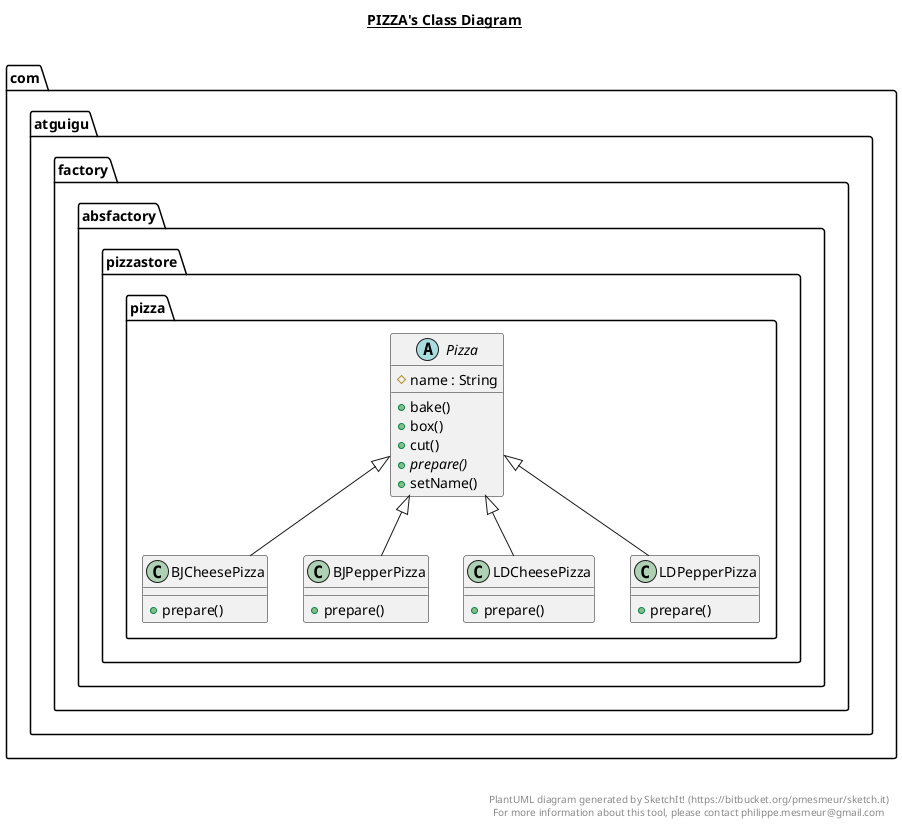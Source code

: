 @startuml

title __PIZZA's Class Diagram__\n

  namespace com.atguigu.factory.absfactory.pizzastore.pizza {
    class com.atguigu.factory.absfactory.pizzastore.pizza.BJCheesePizza {
        + prepare()
    }
  }
  

  namespace com.atguigu.factory.absfactory.pizzastore.pizza {
    class com.atguigu.factory.absfactory.pizzastore.pizza.BJPepperPizza {
        + prepare()
    }
  }
  

  namespace com.atguigu.factory.absfactory.pizzastore.pizza {
    class com.atguigu.factory.absfactory.pizzastore.pizza.LDCheesePizza {
        + prepare()
    }
  }
  

  namespace com.atguigu.factory.absfactory.pizzastore.pizza {
    class com.atguigu.factory.absfactory.pizzastore.pizza.LDPepperPizza {
        + prepare()
    }
  }
  

  namespace com.atguigu.factory.absfactory.pizzastore.pizza {
    abstract class com.atguigu.factory.absfactory.pizzastore.pizza.Pizza {
        # name : String
        + bake()
        + box()
        + cut()
        {abstract} + prepare()
        + setName()
    }
  }
  

  com.atguigu.factory.absfactory.pizzastore.pizza.BJCheesePizza -up-|> com.atguigu.factory.absfactory.pizzastore.pizza.Pizza
  com.atguigu.factory.absfactory.pizzastore.pizza.BJPepperPizza -up-|> com.atguigu.factory.absfactory.pizzastore.pizza.Pizza
  com.atguigu.factory.absfactory.pizzastore.pizza.LDCheesePizza -up-|> com.atguigu.factory.absfactory.pizzastore.pizza.Pizza
  com.atguigu.factory.absfactory.pizzastore.pizza.LDPepperPizza -up-|> com.atguigu.factory.absfactory.pizzastore.pizza.Pizza


right footer


PlantUML diagram generated by SketchIt! (https://bitbucket.org/pmesmeur/sketch.it)
For more information about this tool, please contact philippe.mesmeur@gmail.com
endfooter

@enduml
